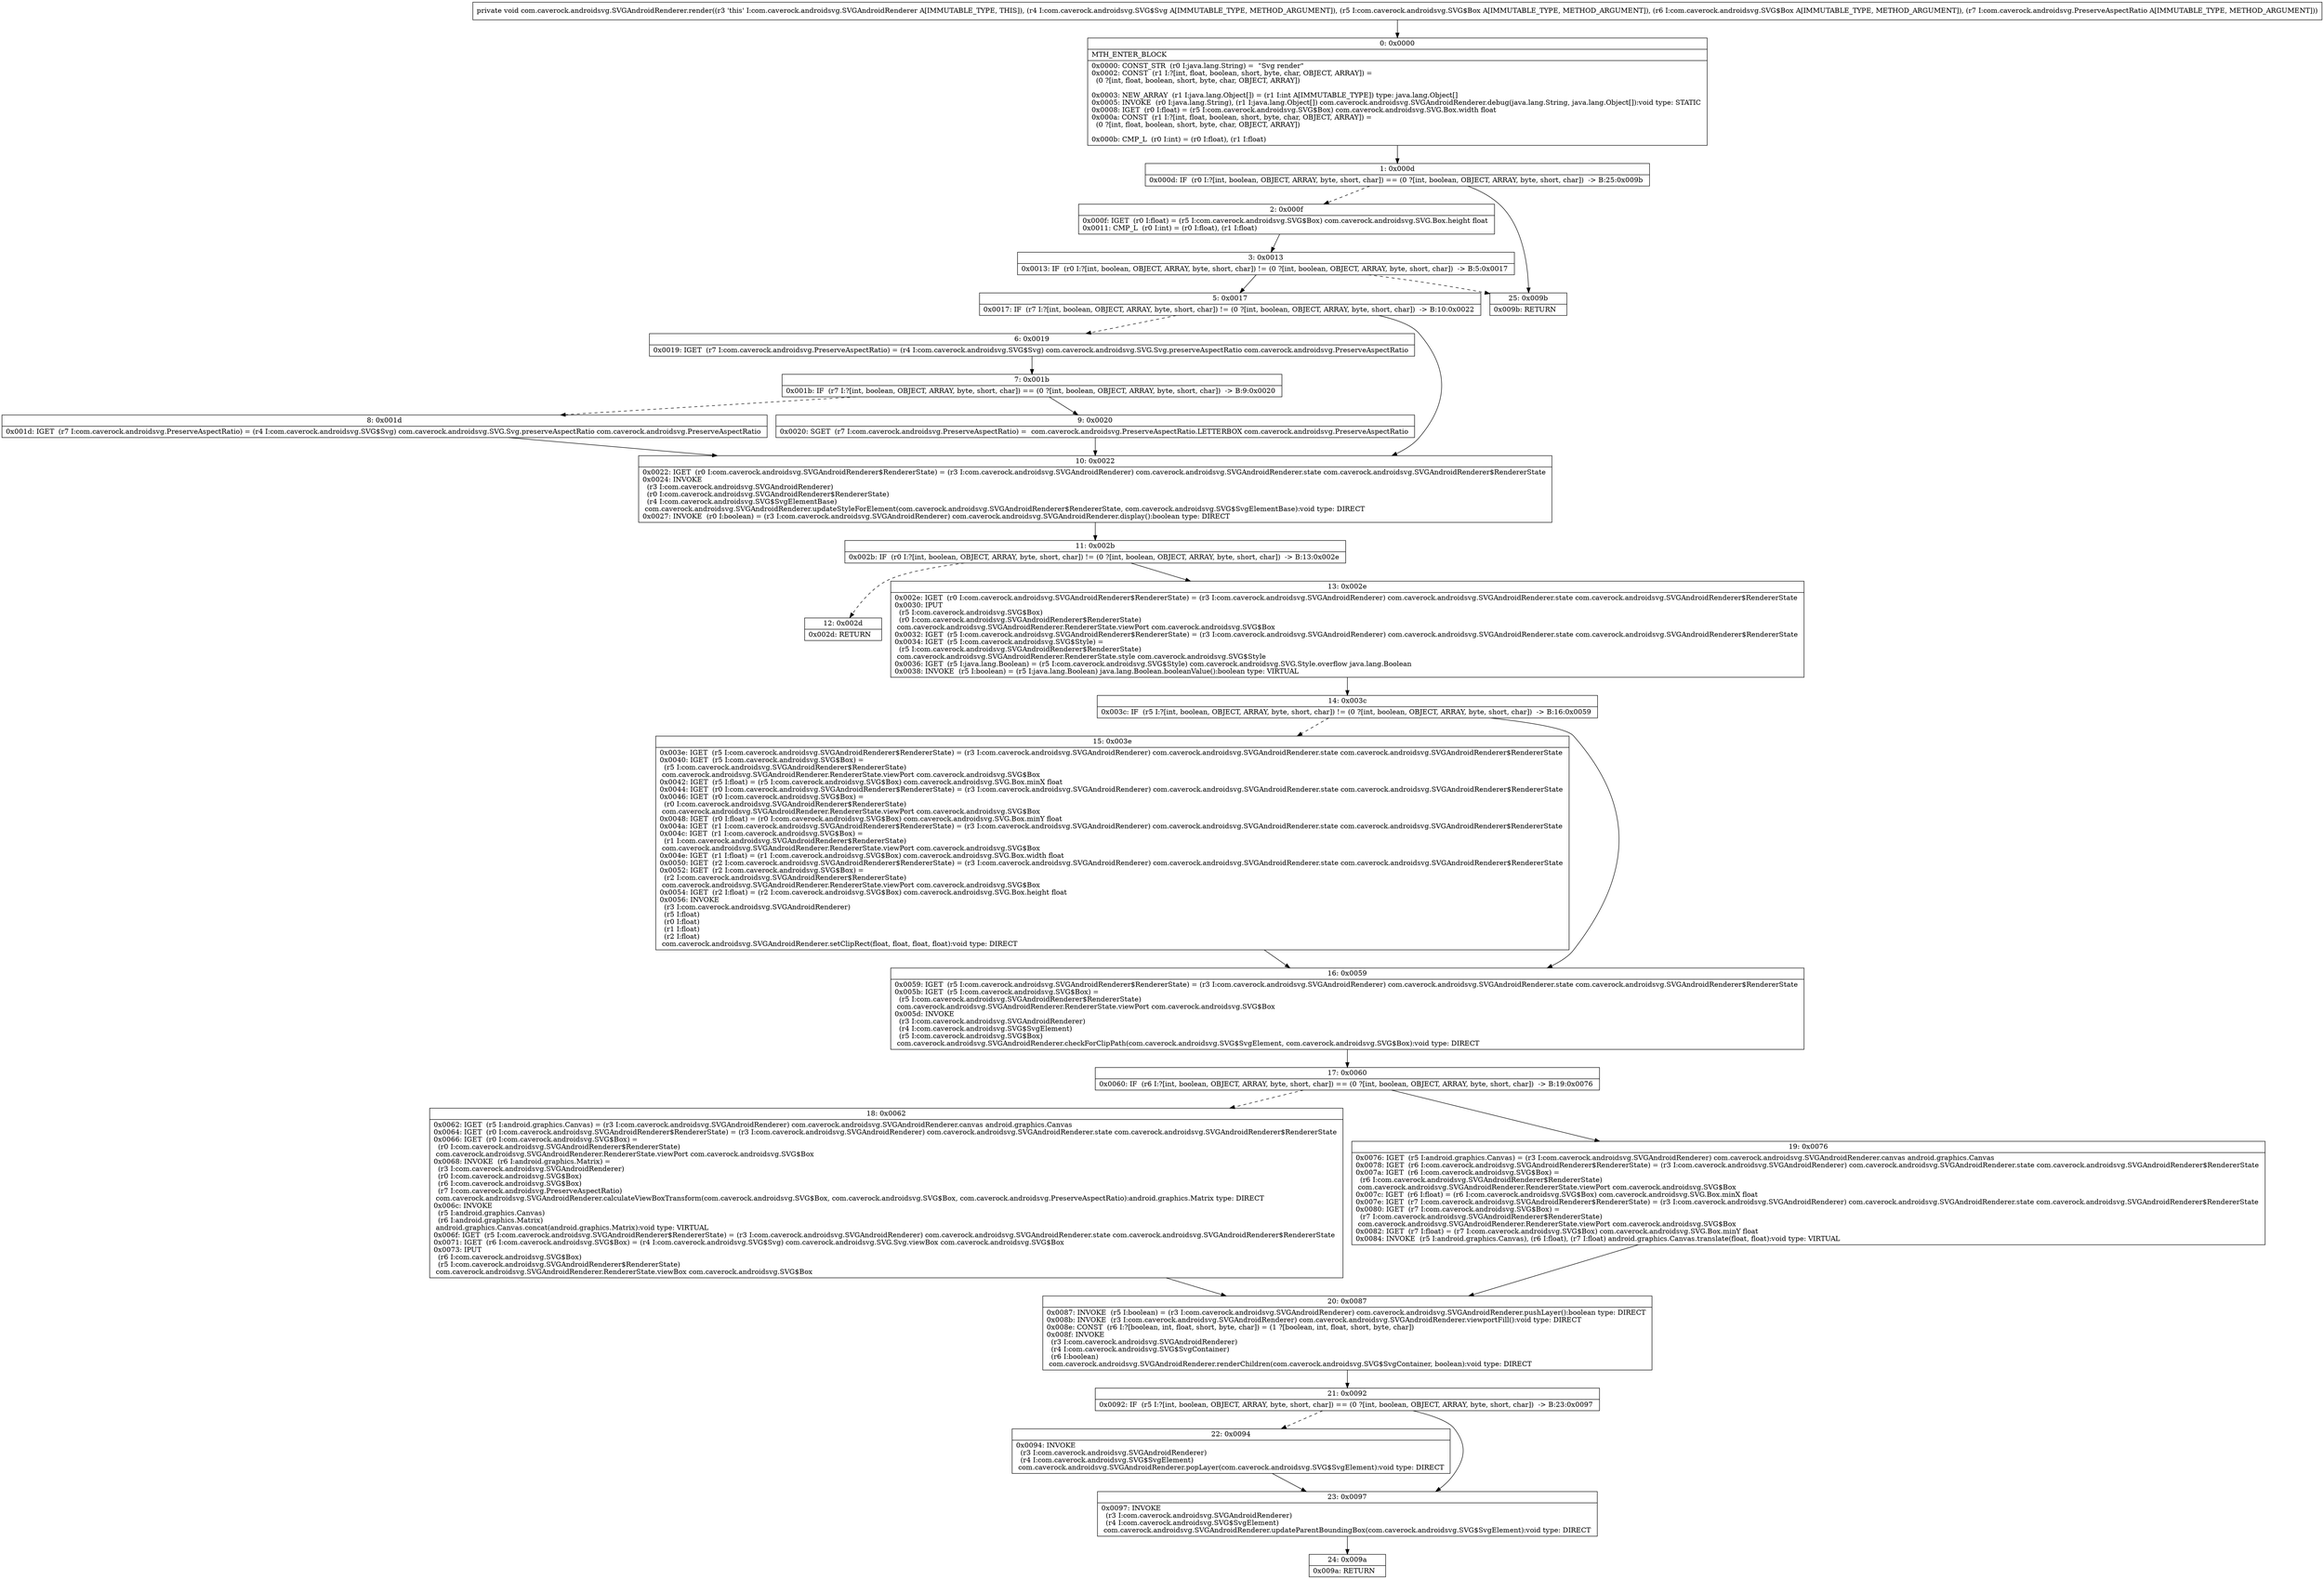 digraph "CFG forcom.caverock.androidsvg.SVGAndroidRenderer.render(Lcom\/caverock\/androidsvg\/SVG$Svg;Lcom\/caverock\/androidsvg\/SVG$Box;Lcom\/caverock\/androidsvg\/SVG$Box;Lcom\/caverock\/androidsvg\/PreserveAspectRatio;)V" {
Node_0 [shape=record,label="{0\:\ 0x0000|MTH_ENTER_BLOCK\l|0x0000: CONST_STR  (r0 I:java.lang.String) =  \"Svg render\" \l0x0002: CONST  (r1 I:?[int, float, boolean, short, byte, char, OBJECT, ARRAY]) = \l  (0 ?[int, float, boolean, short, byte, char, OBJECT, ARRAY])\l \l0x0003: NEW_ARRAY  (r1 I:java.lang.Object[]) = (r1 I:int A[IMMUTABLE_TYPE]) type: java.lang.Object[] \l0x0005: INVOKE  (r0 I:java.lang.String), (r1 I:java.lang.Object[]) com.caverock.androidsvg.SVGAndroidRenderer.debug(java.lang.String, java.lang.Object[]):void type: STATIC \l0x0008: IGET  (r0 I:float) = (r5 I:com.caverock.androidsvg.SVG$Box) com.caverock.androidsvg.SVG.Box.width float \l0x000a: CONST  (r1 I:?[int, float, boolean, short, byte, char, OBJECT, ARRAY]) = \l  (0 ?[int, float, boolean, short, byte, char, OBJECT, ARRAY])\l \l0x000b: CMP_L  (r0 I:int) = (r0 I:float), (r1 I:float) \l}"];
Node_1 [shape=record,label="{1\:\ 0x000d|0x000d: IF  (r0 I:?[int, boolean, OBJECT, ARRAY, byte, short, char]) == (0 ?[int, boolean, OBJECT, ARRAY, byte, short, char])  \-\> B:25:0x009b \l}"];
Node_2 [shape=record,label="{2\:\ 0x000f|0x000f: IGET  (r0 I:float) = (r5 I:com.caverock.androidsvg.SVG$Box) com.caverock.androidsvg.SVG.Box.height float \l0x0011: CMP_L  (r0 I:int) = (r0 I:float), (r1 I:float) \l}"];
Node_3 [shape=record,label="{3\:\ 0x0013|0x0013: IF  (r0 I:?[int, boolean, OBJECT, ARRAY, byte, short, char]) != (0 ?[int, boolean, OBJECT, ARRAY, byte, short, char])  \-\> B:5:0x0017 \l}"];
Node_5 [shape=record,label="{5\:\ 0x0017|0x0017: IF  (r7 I:?[int, boolean, OBJECT, ARRAY, byte, short, char]) != (0 ?[int, boolean, OBJECT, ARRAY, byte, short, char])  \-\> B:10:0x0022 \l}"];
Node_6 [shape=record,label="{6\:\ 0x0019|0x0019: IGET  (r7 I:com.caverock.androidsvg.PreserveAspectRatio) = (r4 I:com.caverock.androidsvg.SVG$Svg) com.caverock.androidsvg.SVG.Svg.preserveAspectRatio com.caverock.androidsvg.PreserveAspectRatio \l}"];
Node_7 [shape=record,label="{7\:\ 0x001b|0x001b: IF  (r7 I:?[int, boolean, OBJECT, ARRAY, byte, short, char]) == (0 ?[int, boolean, OBJECT, ARRAY, byte, short, char])  \-\> B:9:0x0020 \l}"];
Node_8 [shape=record,label="{8\:\ 0x001d|0x001d: IGET  (r7 I:com.caverock.androidsvg.PreserveAspectRatio) = (r4 I:com.caverock.androidsvg.SVG$Svg) com.caverock.androidsvg.SVG.Svg.preserveAspectRatio com.caverock.androidsvg.PreserveAspectRatio \l}"];
Node_9 [shape=record,label="{9\:\ 0x0020|0x0020: SGET  (r7 I:com.caverock.androidsvg.PreserveAspectRatio) =  com.caverock.androidsvg.PreserveAspectRatio.LETTERBOX com.caverock.androidsvg.PreserveAspectRatio \l}"];
Node_10 [shape=record,label="{10\:\ 0x0022|0x0022: IGET  (r0 I:com.caverock.androidsvg.SVGAndroidRenderer$RendererState) = (r3 I:com.caverock.androidsvg.SVGAndroidRenderer) com.caverock.androidsvg.SVGAndroidRenderer.state com.caverock.androidsvg.SVGAndroidRenderer$RendererState \l0x0024: INVOKE  \l  (r3 I:com.caverock.androidsvg.SVGAndroidRenderer)\l  (r0 I:com.caverock.androidsvg.SVGAndroidRenderer$RendererState)\l  (r4 I:com.caverock.androidsvg.SVG$SvgElementBase)\l com.caverock.androidsvg.SVGAndroidRenderer.updateStyleForElement(com.caverock.androidsvg.SVGAndroidRenderer$RendererState, com.caverock.androidsvg.SVG$SvgElementBase):void type: DIRECT \l0x0027: INVOKE  (r0 I:boolean) = (r3 I:com.caverock.androidsvg.SVGAndroidRenderer) com.caverock.androidsvg.SVGAndroidRenderer.display():boolean type: DIRECT \l}"];
Node_11 [shape=record,label="{11\:\ 0x002b|0x002b: IF  (r0 I:?[int, boolean, OBJECT, ARRAY, byte, short, char]) != (0 ?[int, boolean, OBJECT, ARRAY, byte, short, char])  \-\> B:13:0x002e \l}"];
Node_12 [shape=record,label="{12\:\ 0x002d|0x002d: RETURN   \l}"];
Node_13 [shape=record,label="{13\:\ 0x002e|0x002e: IGET  (r0 I:com.caverock.androidsvg.SVGAndroidRenderer$RendererState) = (r3 I:com.caverock.androidsvg.SVGAndroidRenderer) com.caverock.androidsvg.SVGAndroidRenderer.state com.caverock.androidsvg.SVGAndroidRenderer$RendererState \l0x0030: IPUT  \l  (r5 I:com.caverock.androidsvg.SVG$Box)\l  (r0 I:com.caverock.androidsvg.SVGAndroidRenderer$RendererState)\l com.caverock.androidsvg.SVGAndroidRenderer.RendererState.viewPort com.caverock.androidsvg.SVG$Box \l0x0032: IGET  (r5 I:com.caverock.androidsvg.SVGAndroidRenderer$RendererState) = (r3 I:com.caverock.androidsvg.SVGAndroidRenderer) com.caverock.androidsvg.SVGAndroidRenderer.state com.caverock.androidsvg.SVGAndroidRenderer$RendererState \l0x0034: IGET  (r5 I:com.caverock.androidsvg.SVG$Style) = \l  (r5 I:com.caverock.androidsvg.SVGAndroidRenderer$RendererState)\l com.caverock.androidsvg.SVGAndroidRenderer.RendererState.style com.caverock.androidsvg.SVG$Style \l0x0036: IGET  (r5 I:java.lang.Boolean) = (r5 I:com.caverock.androidsvg.SVG$Style) com.caverock.androidsvg.SVG.Style.overflow java.lang.Boolean \l0x0038: INVOKE  (r5 I:boolean) = (r5 I:java.lang.Boolean) java.lang.Boolean.booleanValue():boolean type: VIRTUAL \l}"];
Node_14 [shape=record,label="{14\:\ 0x003c|0x003c: IF  (r5 I:?[int, boolean, OBJECT, ARRAY, byte, short, char]) != (0 ?[int, boolean, OBJECT, ARRAY, byte, short, char])  \-\> B:16:0x0059 \l}"];
Node_15 [shape=record,label="{15\:\ 0x003e|0x003e: IGET  (r5 I:com.caverock.androidsvg.SVGAndroidRenderer$RendererState) = (r3 I:com.caverock.androidsvg.SVGAndroidRenderer) com.caverock.androidsvg.SVGAndroidRenderer.state com.caverock.androidsvg.SVGAndroidRenderer$RendererState \l0x0040: IGET  (r5 I:com.caverock.androidsvg.SVG$Box) = \l  (r5 I:com.caverock.androidsvg.SVGAndroidRenderer$RendererState)\l com.caverock.androidsvg.SVGAndroidRenderer.RendererState.viewPort com.caverock.androidsvg.SVG$Box \l0x0042: IGET  (r5 I:float) = (r5 I:com.caverock.androidsvg.SVG$Box) com.caverock.androidsvg.SVG.Box.minX float \l0x0044: IGET  (r0 I:com.caverock.androidsvg.SVGAndroidRenderer$RendererState) = (r3 I:com.caverock.androidsvg.SVGAndroidRenderer) com.caverock.androidsvg.SVGAndroidRenderer.state com.caverock.androidsvg.SVGAndroidRenderer$RendererState \l0x0046: IGET  (r0 I:com.caverock.androidsvg.SVG$Box) = \l  (r0 I:com.caverock.androidsvg.SVGAndroidRenderer$RendererState)\l com.caverock.androidsvg.SVGAndroidRenderer.RendererState.viewPort com.caverock.androidsvg.SVG$Box \l0x0048: IGET  (r0 I:float) = (r0 I:com.caverock.androidsvg.SVG$Box) com.caverock.androidsvg.SVG.Box.minY float \l0x004a: IGET  (r1 I:com.caverock.androidsvg.SVGAndroidRenderer$RendererState) = (r3 I:com.caverock.androidsvg.SVGAndroidRenderer) com.caverock.androidsvg.SVGAndroidRenderer.state com.caverock.androidsvg.SVGAndroidRenderer$RendererState \l0x004c: IGET  (r1 I:com.caverock.androidsvg.SVG$Box) = \l  (r1 I:com.caverock.androidsvg.SVGAndroidRenderer$RendererState)\l com.caverock.androidsvg.SVGAndroidRenderer.RendererState.viewPort com.caverock.androidsvg.SVG$Box \l0x004e: IGET  (r1 I:float) = (r1 I:com.caverock.androidsvg.SVG$Box) com.caverock.androidsvg.SVG.Box.width float \l0x0050: IGET  (r2 I:com.caverock.androidsvg.SVGAndroidRenderer$RendererState) = (r3 I:com.caverock.androidsvg.SVGAndroidRenderer) com.caverock.androidsvg.SVGAndroidRenderer.state com.caverock.androidsvg.SVGAndroidRenderer$RendererState \l0x0052: IGET  (r2 I:com.caverock.androidsvg.SVG$Box) = \l  (r2 I:com.caverock.androidsvg.SVGAndroidRenderer$RendererState)\l com.caverock.androidsvg.SVGAndroidRenderer.RendererState.viewPort com.caverock.androidsvg.SVG$Box \l0x0054: IGET  (r2 I:float) = (r2 I:com.caverock.androidsvg.SVG$Box) com.caverock.androidsvg.SVG.Box.height float \l0x0056: INVOKE  \l  (r3 I:com.caverock.androidsvg.SVGAndroidRenderer)\l  (r5 I:float)\l  (r0 I:float)\l  (r1 I:float)\l  (r2 I:float)\l com.caverock.androidsvg.SVGAndroidRenderer.setClipRect(float, float, float, float):void type: DIRECT \l}"];
Node_16 [shape=record,label="{16\:\ 0x0059|0x0059: IGET  (r5 I:com.caverock.androidsvg.SVGAndroidRenderer$RendererState) = (r3 I:com.caverock.androidsvg.SVGAndroidRenderer) com.caverock.androidsvg.SVGAndroidRenderer.state com.caverock.androidsvg.SVGAndroidRenderer$RendererState \l0x005b: IGET  (r5 I:com.caverock.androidsvg.SVG$Box) = \l  (r5 I:com.caverock.androidsvg.SVGAndroidRenderer$RendererState)\l com.caverock.androidsvg.SVGAndroidRenderer.RendererState.viewPort com.caverock.androidsvg.SVG$Box \l0x005d: INVOKE  \l  (r3 I:com.caverock.androidsvg.SVGAndroidRenderer)\l  (r4 I:com.caverock.androidsvg.SVG$SvgElement)\l  (r5 I:com.caverock.androidsvg.SVG$Box)\l com.caverock.androidsvg.SVGAndroidRenderer.checkForClipPath(com.caverock.androidsvg.SVG$SvgElement, com.caverock.androidsvg.SVG$Box):void type: DIRECT \l}"];
Node_17 [shape=record,label="{17\:\ 0x0060|0x0060: IF  (r6 I:?[int, boolean, OBJECT, ARRAY, byte, short, char]) == (0 ?[int, boolean, OBJECT, ARRAY, byte, short, char])  \-\> B:19:0x0076 \l}"];
Node_18 [shape=record,label="{18\:\ 0x0062|0x0062: IGET  (r5 I:android.graphics.Canvas) = (r3 I:com.caverock.androidsvg.SVGAndroidRenderer) com.caverock.androidsvg.SVGAndroidRenderer.canvas android.graphics.Canvas \l0x0064: IGET  (r0 I:com.caverock.androidsvg.SVGAndroidRenderer$RendererState) = (r3 I:com.caverock.androidsvg.SVGAndroidRenderer) com.caverock.androidsvg.SVGAndroidRenderer.state com.caverock.androidsvg.SVGAndroidRenderer$RendererState \l0x0066: IGET  (r0 I:com.caverock.androidsvg.SVG$Box) = \l  (r0 I:com.caverock.androidsvg.SVGAndroidRenderer$RendererState)\l com.caverock.androidsvg.SVGAndroidRenderer.RendererState.viewPort com.caverock.androidsvg.SVG$Box \l0x0068: INVOKE  (r6 I:android.graphics.Matrix) = \l  (r3 I:com.caverock.androidsvg.SVGAndroidRenderer)\l  (r0 I:com.caverock.androidsvg.SVG$Box)\l  (r6 I:com.caverock.androidsvg.SVG$Box)\l  (r7 I:com.caverock.androidsvg.PreserveAspectRatio)\l com.caverock.androidsvg.SVGAndroidRenderer.calculateViewBoxTransform(com.caverock.androidsvg.SVG$Box, com.caverock.androidsvg.SVG$Box, com.caverock.androidsvg.PreserveAspectRatio):android.graphics.Matrix type: DIRECT \l0x006c: INVOKE  \l  (r5 I:android.graphics.Canvas)\l  (r6 I:android.graphics.Matrix)\l android.graphics.Canvas.concat(android.graphics.Matrix):void type: VIRTUAL \l0x006f: IGET  (r5 I:com.caverock.androidsvg.SVGAndroidRenderer$RendererState) = (r3 I:com.caverock.androidsvg.SVGAndroidRenderer) com.caverock.androidsvg.SVGAndroidRenderer.state com.caverock.androidsvg.SVGAndroidRenderer$RendererState \l0x0071: IGET  (r6 I:com.caverock.androidsvg.SVG$Box) = (r4 I:com.caverock.androidsvg.SVG$Svg) com.caverock.androidsvg.SVG.Svg.viewBox com.caverock.androidsvg.SVG$Box \l0x0073: IPUT  \l  (r6 I:com.caverock.androidsvg.SVG$Box)\l  (r5 I:com.caverock.androidsvg.SVGAndroidRenderer$RendererState)\l com.caverock.androidsvg.SVGAndroidRenderer.RendererState.viewBox com.caverock.androidsvg.SVG$Box \l}"];
Node_19 [shape=record,label="{19\:\ 0x0076|0x0076: IGET  (r5 I:android.graphics.Canvas) = (r3 I:com.caverock.androidsvg.SVGAndroidRenderer) com.caverock.androidsvg.SVGAndroidRenderer.canvas android.graphics.Canvas \l0x0078: IGET  (r6 I:com.caverock.androidsvg.SVGAndroidRenderer$RendererState) = (r3 I:com.caverock.androidsvg.SVGAndroidRenderer) com.caverock.androidsvg.SVGAndroidRenderer.state com.caverock.androidsvg.SVGAndroidRenderer$RendererState \l0x007a: IGET  (r6 I:com.caverock.androidsvg.SVG$Box) = \l  (r6 I:com.caverock.androidsvg.SVGAndroidRenderer$RendererState)\l com.caverock.androidsvg.SVGAndroidRenderer.RendererState.viewPort com.caverock.androidsvg.SVG$Box \l0x007c: IGET  (r6 I:float) = (r6 I:com.caverock.androidsvg.SVG$Box) com.caverock.androidsvg.SVG.Box.minX float \l0x007e: IGET  (r7 I:com.caverock.androidsvg.SVGAndroidRenderer$RendererState) = (r3 I:com.caverock.androidsvg.SVGAndroidRenderer) com.caverock.androidsvg.SVGAndroidRenderer.state com.caverock.androidsvg.SVGAndroidRenderer$RendererState \l0x0080: IGET  (r7 I:com.caverock.androidsvg.SVG$Box) = \l  (r7 I:com.caverock.androidsvg.SVGAndroidRenderer$RendererState)\l com.caverock.androidsvg.SVGAndroidRenderer.RendererState.viewPort com.caverock.androidsvg.SVG$Box \l0x0082: IGET  (r7 I:float) = (r7 I:com.caverock.androidsvg.SVG$Box) com.caverock.androidsvg.SVG.Box.minY float \l0x0084: INVOKE  (r5 I:android.graphics.Canvas), (r6 I:float), (r7 I:float) android.graphics.Canvas.translate(float, float):void type: VIRTUAL \l}"];
Node_20 [shape=record,label="{20\:\ 0x0087|0x0087: INVOKE  (r5 I:boolean) = (r3 I:com.caverock.androidsvg.SVGAndroidRenderer) com.caverock.androidsvg.SVGAndroidRenderer.pushLayer():boolean type: DIRECT \l0x008b: INVOKE  (r3 I:com.caverock.androidsvg.SVGAndroidRenderer) com.caverock.androidsvg.SVGAndroidRenderer.viewportFill():void type: DIRECT \l0x008e: CONST  (r6 I:?[boolean, int, float, short, byte, char]) = (1 ?[boolean, int, float, short, byte, char]) \l0x008f: INVOKE  \l  (r3 I:com.caverock.androidsvg.SVGAndroidRenderer)\l  (r4 I:com.caverock.androidsvg.SVG$SvgContainer)\l  (r6 I:boolean)\l com.caverock.androidsvg.SVGAndroidRenderer.renderChildren(com.caverock.androidsvg.SVG$SvgContainer, boolean):void type: DIRECT \l}"];
Node_21 [shape=record,label="{21\:\ 0x0092|0x0092: IF  (r5 I:?[int, boolean, OBJECT, ARRAY, byte, short, char]) == (0 ?[int, boolean, OBJECT, ARRAY, byte, short, char])  \-\> B:23:0x0097 \l}"];
Node_22 [shape=record,label="{22\:\ 0x0094|0x0094: INVOKE  \l  (r3 I:com.caverock.androidsvg.SVGAndroidRenderer)\l  (r4 I:com.caverock.androidsvg.SVG$SvgElement)\l com.caverock.androidsvg.SVGAndroidRenderer.popLayer(com.caverock.androidsvg.SVG$SvgElement):void type: DIRECT \l}"];
Node_23 [shape=record,label="{23\:\ 0x0097|0x0097: INVOKE  \l  (r3 I:com.caverock.androidsvg.SVGAndroidRenderer)\l  (r4 I:com.caverock.androidsvg.SVG$SvgElement)\l com.caverock.androidsvg.SVGAndroidRenderer.updateParentBoundingBox(com.caverock.androidsvg.SVG$SvgElement):void type: DIRECT \l}"];
Node_24 [shape=record,label="{24\:\ 0x009a|0x009a: RETURN   \l}"];
Node_25 [shape=record,label="{25\:\ 0x009b|0x009b: RETURN   \l}"];
MethodNode[shape=record,label="{private void com.caverock.androidsvg.SVGAndroidRenderer.render((r3 'this' I:com.caverock.androidsvg.SVGAndroidRenderer A[IMMUTABLE_TYPE, THIS]), (r4 I:com.caverock.androidsvg.SVG$Svg A[IMMUTABLE_TYPE, METHOD_ARGUMENT]), (r5 I:com.caverock.androidsvg.SVG$Box A[IMMUTABLE_TYPE, METHOD_ARGUMENT]), (r6 I:com.caverock.androidsvg.SVG$Box A[IMMUTABLE_TYPE, METHOD_ARGUMENT]), (r7 I:com.caverock.androidsvg.PreserveAspectRatio A[IMMUTABLE_TYPE, METHOD_ARGUMENT])) }"];
MethodNode -> Node_0;
Node_0 -> Node_1;
Node_1 -> Node_2[style=dashed];
Node_1 -> Node_25;
Node_2 -> Node_3;
Node_3 -> Node_5;
Node_3 -> Node_25[style=dashed];
Node_5 -> Node_6[style=dashed];
Node_5 -> Node_10;
Node_6 -> Node_7;
Node_7 -> Node_8[style=dashed];
Node_7 -> Node_9;
Node_8 -> Node_10;
Node_9 -> Node_10;
Node_10 -> Node_11;
Node_11 -> Node_12[style=dashed];
Node_11 -> Node_13;
Node_13 -> Node_14;
Node_14 -> Node_15[style=dashed];
Node_14 -> Node_16;
Node_15 -> Node_16;
Node_16 -> Node_17;
Node_17 -> Node_18[style=dashed];
Node_17 -> Node_19;
Node_18 -> Node_20;
Node_19 -> Node_20;
Node_20 -> Node_21;
Node_21 -> Node_22[style=dashed];
Node_21 -> Node_23;
Node_22 -> Node_23;
Node_23 -> Node_24;
}

